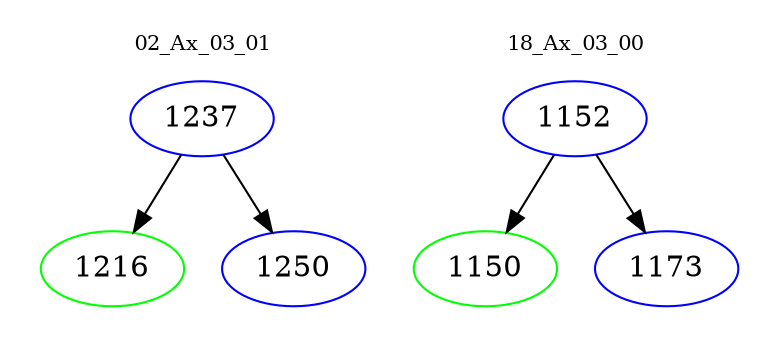 digraph{
subgraph cluster_0 {
color = white
label = "02_Ax_03_01";
fontsize=10;
T0_1237 [label="1237", color="blue"]
T0_1237 -> T0_1216 [color="black"]
T0_1216 [label="1216", color="green"]
T0_1237 -> T0_1250 [color="black"]
T0_1250 [label="1250", color="blue"]
}
subgraph cluster_1 {
color = white
label = "18_Ax_03_00";
fontsize=10;
T1_1152 [label="1152", color="blue"]
T1_1152 -> T1_1150 [color="black"]
T1_1150 [label="1150", color="green"]
T1_1152 -> T1_1173 [color="black"]
T1_1173 [label="1173", color="blue"]
}
}
